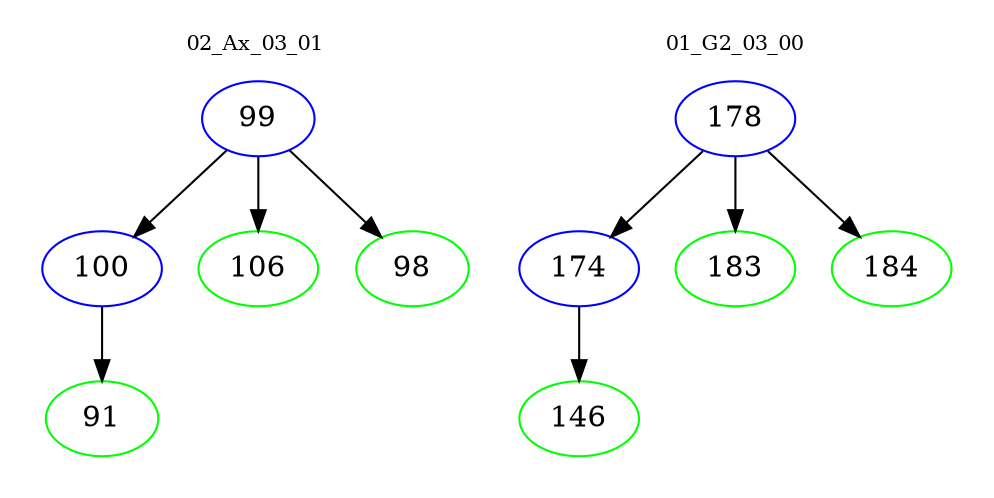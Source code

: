 digraph{
subgraph cluster_0 {
color = white
label = "02_Ax_03_01";
fontsize=10;
T0_99 [label="99", color="blue"]
T0_99 -> T0_100 [color="black"]
T0_100 [label="100", color="blue"]
T0_100 -> T0_91 [color="black"]
T0_91 [label="91", color="green"]
T0_99 -> T0_106 [color="black"]
T0_106 [label="106", color="green"]
T0_99 -> T0_98 [color="black"]
T0_98 [label="98", color="green"]
}
subgraph cluster_1 {
color = white
label = "01_G2_03_00";
fontsize=10;
T1_178 [label="178", color="blue"]
T1_178 -> T1_174 [color="black"]
T1_174 [label="174", color="blue"]
T1_174 -> T1_146 [color="black"]
T1_146 [label="146", color="green"]
T1_178 -> T1_183 [color="black"]
T1_183 [label="183", color="green"]
T1_178 -> T1_184 [color="black"]
T1_184 [label="184", color="green"]
}
}
